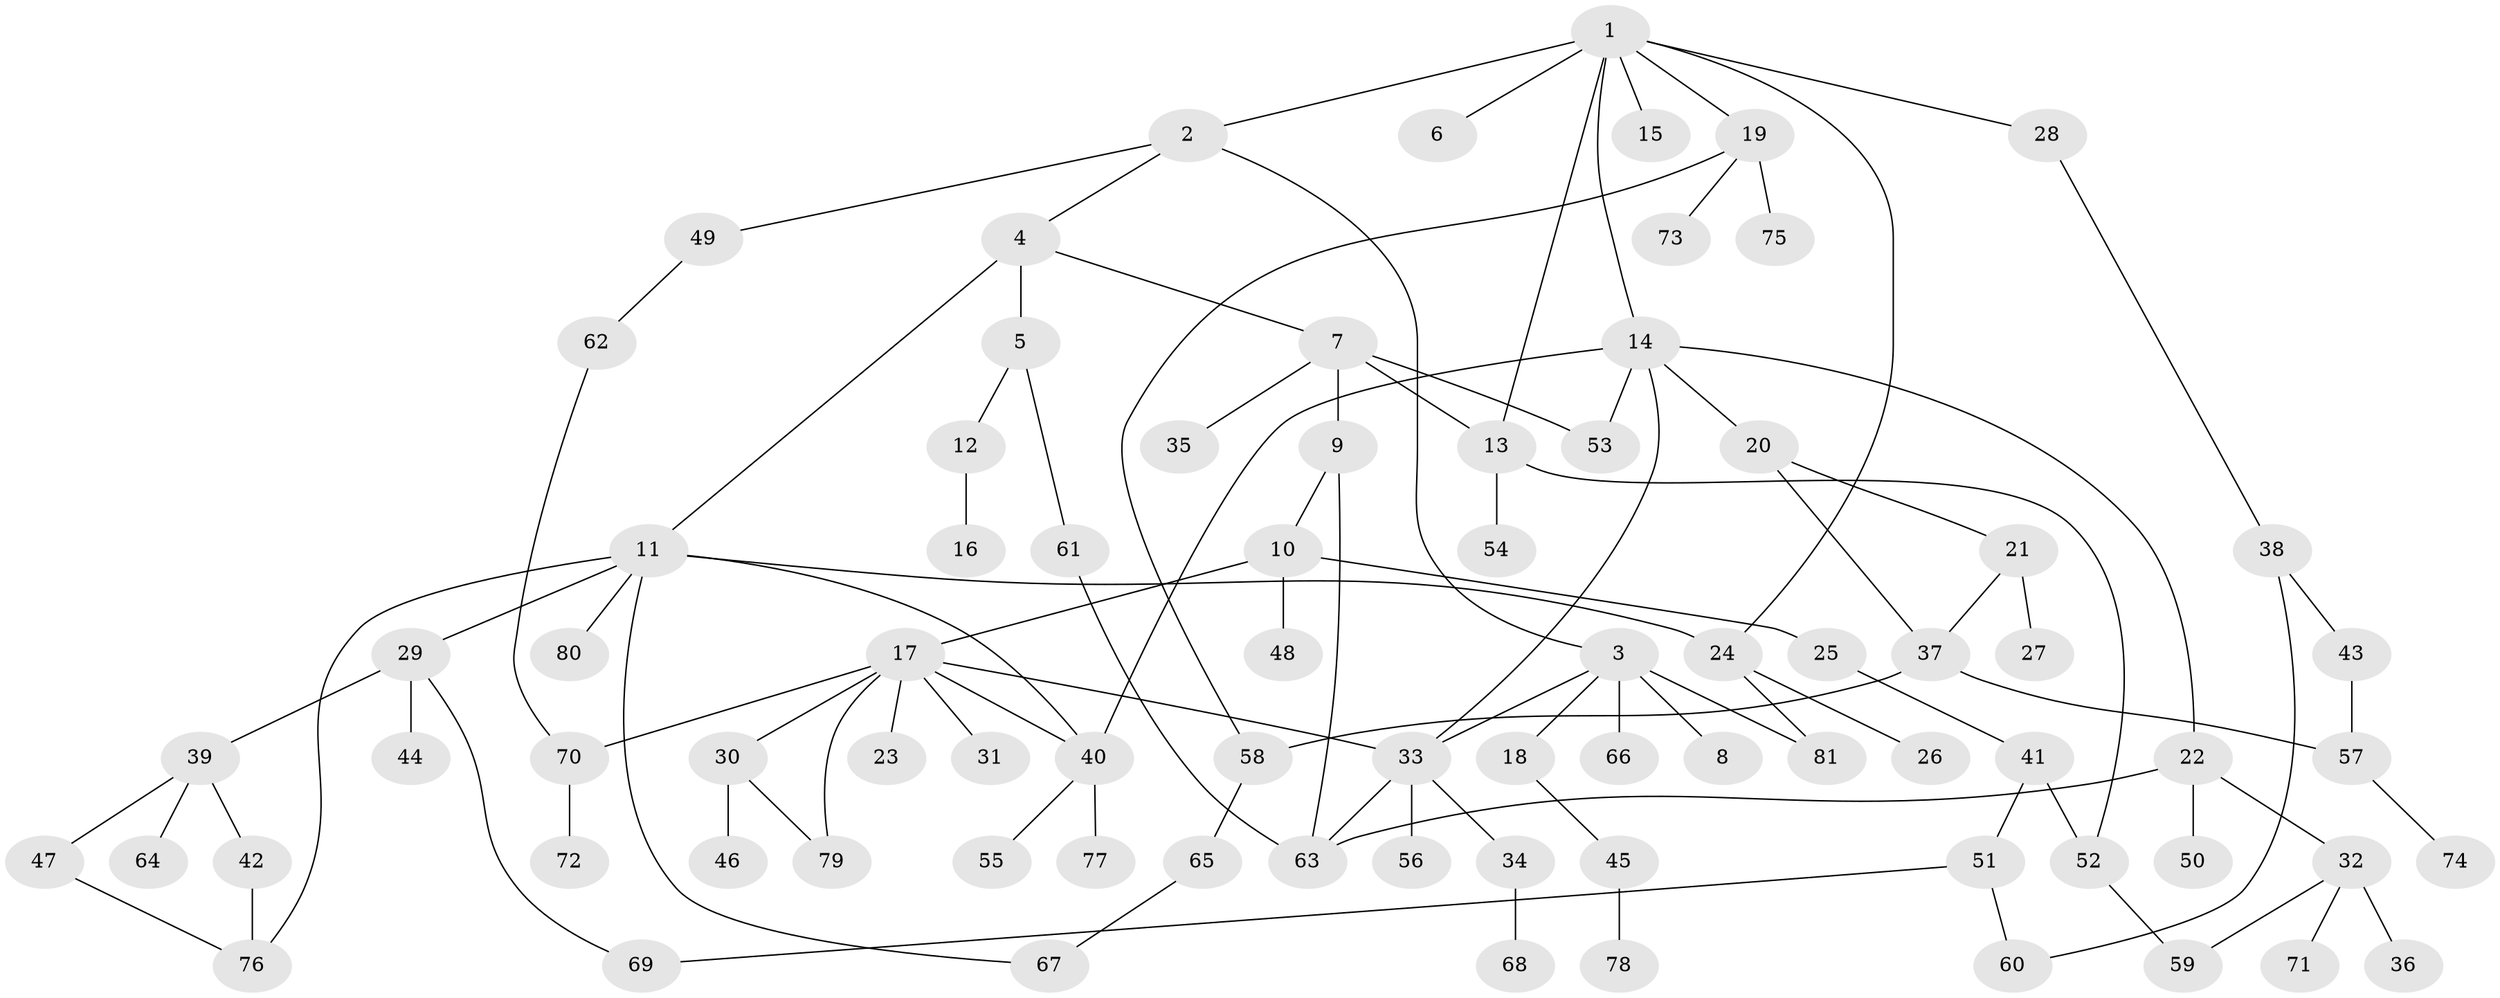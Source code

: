 // Generated by graph-tools (version 1.1) at 2025/41/03/09/25 04:41:07]
// undirected, 81 vertices, 103 edges
graph export_dot {
graph [start="1"]
  node [color=gray90,style=filled];
  1;
  2;
  3;
  4;
  5;
  6;
  7;
  8;
  9;
  10;
  11;
  12;
  13;
  14;
  15;
  16;
  17;
  18;
  19;
  20;
  21;
  22;
  23;
  24;
  25;
  26;
  27;
  28;
  29;
  30;
  31;
  32;
  33;
  34;
  35;
  36;
  37;
  38;
  39;
  40;
  41;
  42;
  43;
  44;
  45;
  46;
  47;
  48;
  49;
  50;
  51;
  52;
  53;
  54;
  55;
  56;
  57;
  58;
  59;
  60;
  61;
  62;
  63;
  64;
  65;
  66;
  67;
  68;
  69;
  70;
  71;
  72;
  73;
  74;
  75;
  76;
  77;
  78;
  79;
  80;
  81;
  1 -- 2;
  1 -- 6;
  1 -- 13;
  1 -- 14;
  1 -- 15;
  1 -- 19;
  1 -- 28;
  1 -- 24;
  2 -- 3;
  2 -- 4;
  2 -- 49;
  3 -- 8;
  3 -- 18;
  3 -- 66;
  3 -- 81;
  3 -- 33;
  4 -- 5;
  4 -- 7;
  4 -- 11;
  5 -- 12;
  5 -- 61;
  7 -- 9;
  7 -- 35;
  7 -- 53;
  7 -- 13;
  9 -- 10;
  9 -- 63;
  10 -- 17;
  10 -- 25;
  10 -- 48;
  11 -- 24;
  11 -- 29;
  11 -- 80;
  11 -- 40;
  11 -- 76;
  11 -- 67;
  12 -- 16;
  13 -- 54;
  13 -- 52;
  14 -- 20;
  14 -- 22;
  14 -- 40;
  14 -- 53;
  14 -- 33;
  17 -- 23;
  17 -- 30;
  17 -- 31;
  17 -- 33;
  17 -- 40;
  17 -- 70;
  17 -- 79;
  18 -- 45;
  19 -- 58;
  19 -- 73;
  19 -- 75;
  20 -- 21;
  20 -- 37;
  21 -- 27;
  21 -- 37;
  22 -- 32;
  22 -- 50;
  22 -- 63;
  24 -- 26;
  24 -- 81;
  25 -- 41;
  28 -- 38;
  29 -- 39;
  29 -- 44;
  29 -- 69;
  30 -- 46;
  30 -- 79;
  32 -- 36;
  32 -- 71;
  32 -- 59;
  33 -- 34;
  33 -- 56;
  33 -- 63;
  34 -- 68;
  37 -- 57;
  37 -- 58;
  38 -- 43;
  38 -- 60;
  39 -- 42;
  39 -- 47;
  39 -- 64;
  40 -- 55;
  40 -- 77;
  41 -- 51;
  41 -- 52;
  42 -- 76;
  43 -- 57;
  45 -- 78;
  47 -- 76;
  49 -- 62;
  51 -- 60;
  51 -- 69;
  52 -- 59;
  57 -- 74;
  58 -- 65;
  61 -- 63;
  62 -- 70;
  65 -- 67;
  70 -- 72;
}
